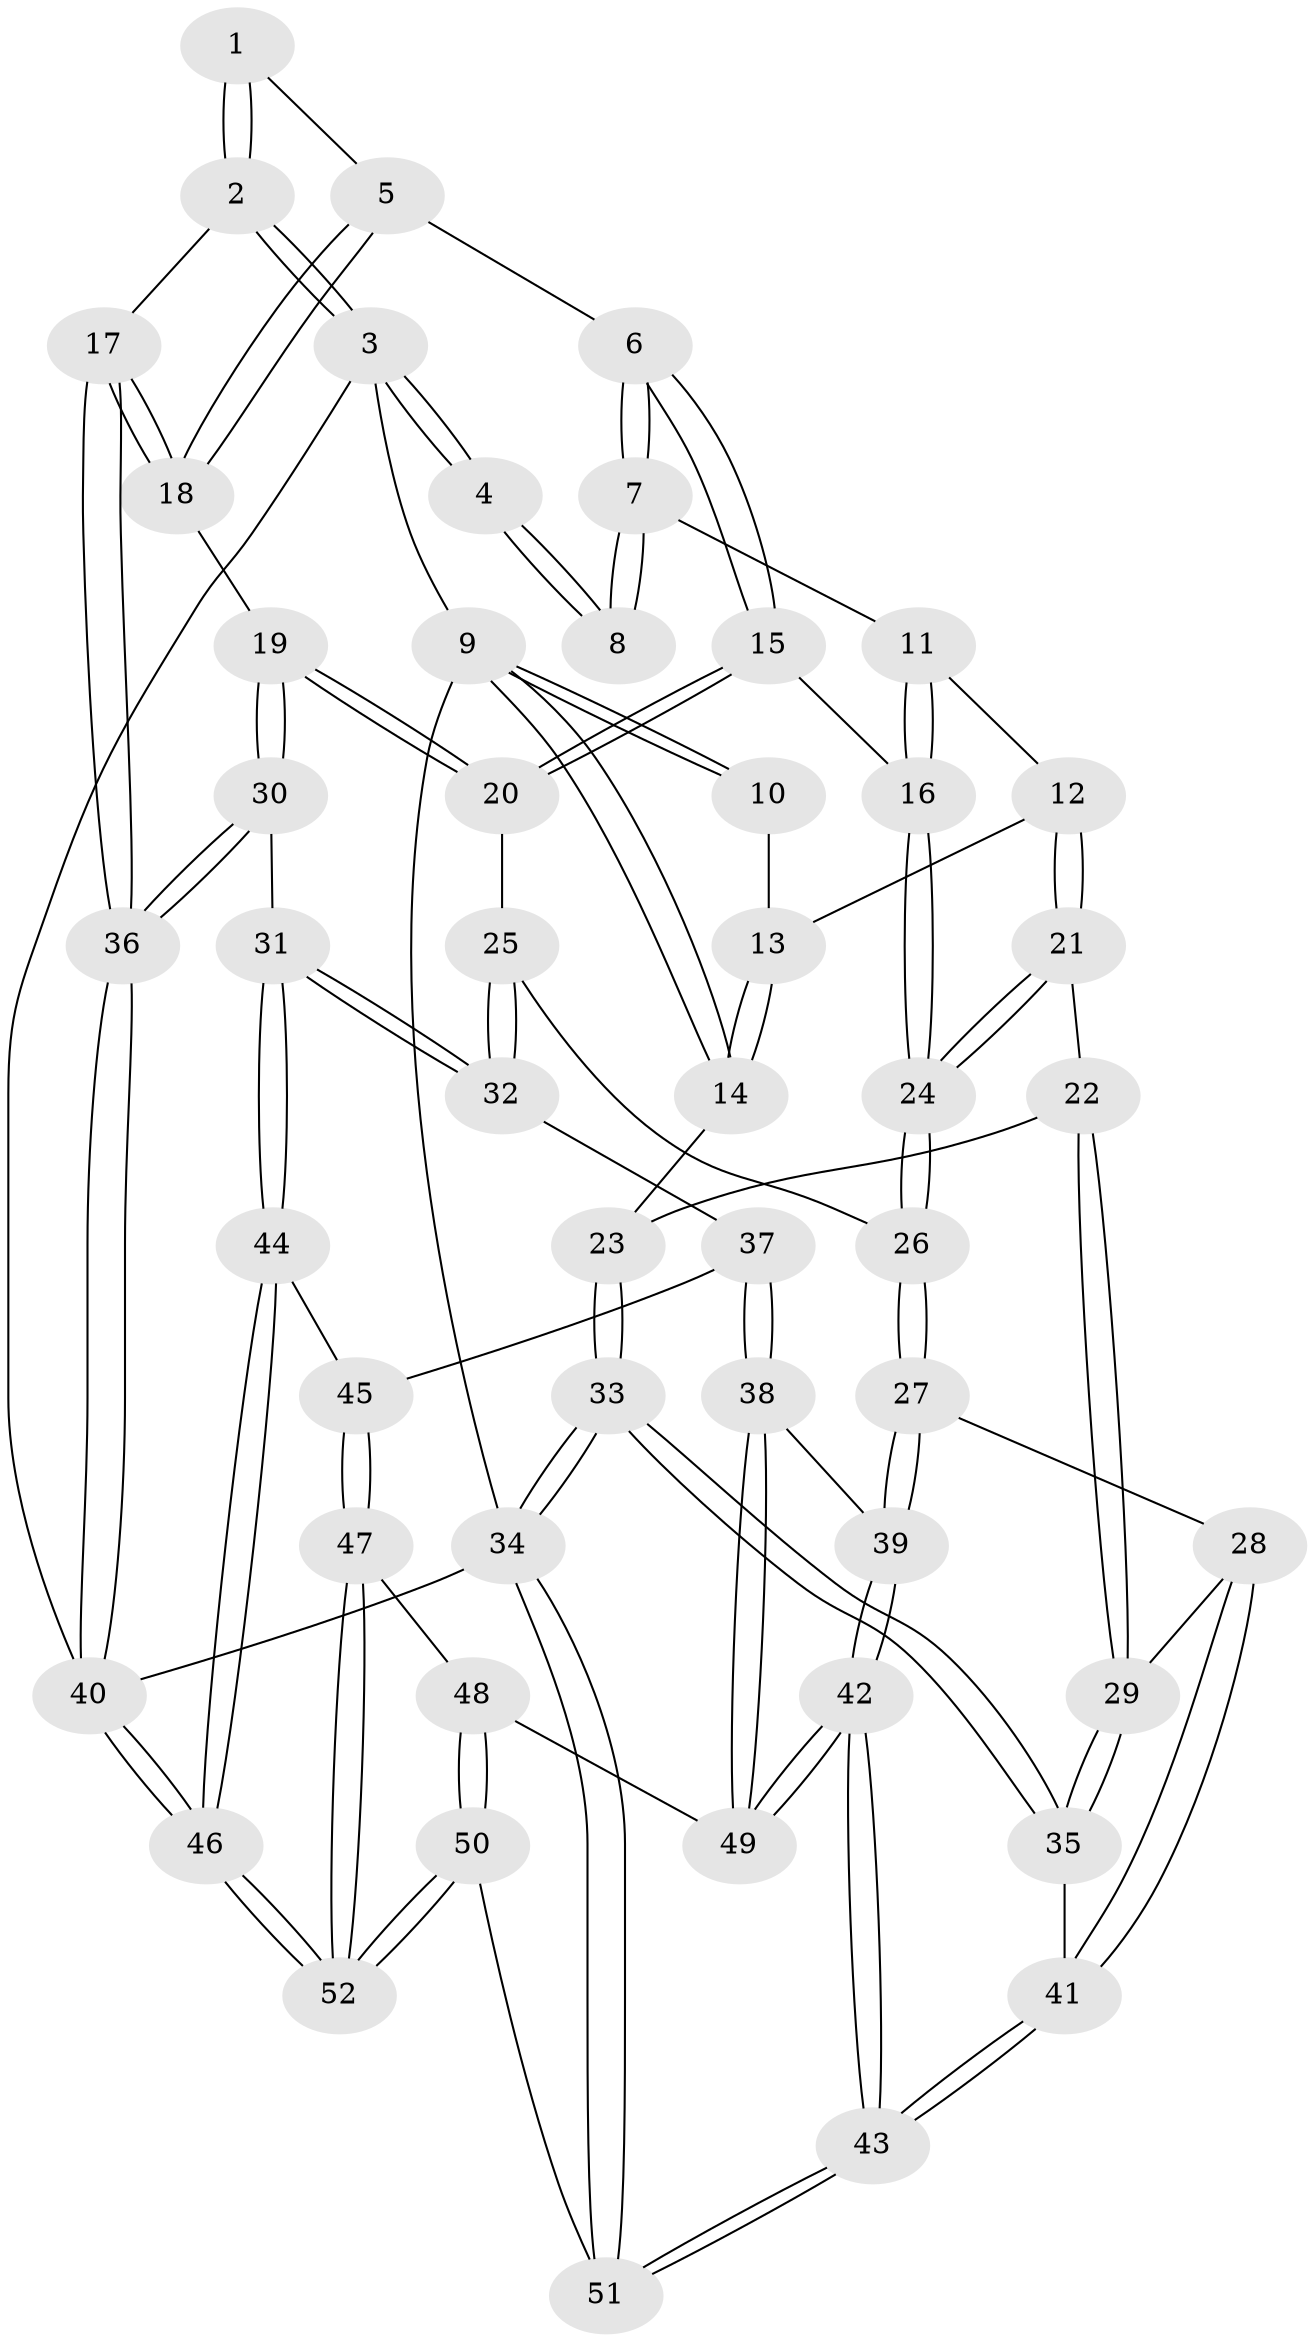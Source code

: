 // Generated by graph-tools (version 1.1) at 2025/03/03/09/25 03:03:23]
// undirected, 52 vertices, 127 edges
graph export_dot {
graph [start="1"]
  node [color=gray90,style=filled];
  1 [pos="+0.8821449678053135+0.14012669686417634"];
  2 [pos="+1+0.4300449180163311"];
  3 [pos="+1+0"];
  4 [pos="+0.8226834321204496+0"];
  5 [pos="+0.8306371613606135+0.3216053880247174"];
  6 [pos="+0.701007813466483+0.3133929289734969"];
  7 [pos="+0.5733712913524819+0.13592536707861932"];
  8 [pos="+0.6181785010647913+0"];
  9 [pos="+0+0"];
  10 [pos="+0.5180766334540109+0"];
  11 [pos="+0.541723290554846+0.1614383977828359"];
  12 [pos="+0.297965290910002+0.30939421669496336"];
  13 [pos="+0.17566060286744417+0.16588119069098942"];
  14 [pos="+0+0"];
  15 [pos="+0.6575546100774395+0.487386390763263"];
  16 [pos="+0.5307575953156298+0.46299097198296174"];
  17 [pos="+1+0.45072173828958534"];
  18 [pos="+1+0.464146295770819"];
  19 [pos="+0.9357775737650873+0.5520732262867027"];
  20 [pos="+0.66198237350685+0.49734436065006465"];
  21 [pos="+0.2871202725445255+0.3791684742903047"];
  22 [pos="+0.1665535871470616+0.46268114361439394"];
  23 [pos="+0+0.42793907251800495"];
  24 [pos="+0.3877913085168308+0.4827204092024103"];
  25 [pos="+0.6524103678753468+0.540492733332368"];
  26 [pos="+0.4135732490602734+0.6304105518204435"];
  27 [pos="+0.4099266245497475+0.6948590051636045"];
  28 [pos="+0.27211495410143527+0.7310944024856695"];
  29 [pos="+0.1639461043594468+0.6775213974134355"];
  30 [pos="+0.8710618934151814+0.6679865667484655"];
  31 [pos="+0.7584801368841181+0.7505387261376462"];
  32 [pos="+0.6594769099997121+0.7163210314726292"];
  33 [pos="+0+0.847685010947196"];
  34 [pos="+0+1"];
  35 [pos="+0+0.8412337464892009"];
  36 [pos="+1+1"];
  37 [pos="+0.6391793887959927+0.7256470317648408"];
  38 [pos="+0.5087279027302081+0.7599144780412532"];
  39 [pos="+0.4446349710412819+0.7258726931586739"];
  40 [pos="+1+1"];
  41 [pos="+0.24212078272408233+0.9229010498012314"];
  42 [pos="+0.31258537892469346+0.990823273103926"];
  43 [pos="+0.30041841749053727+1"];
  44 [pos="+0.7981789978265493+0.8782367176807271"];
  45 [pos="+0.6436700014502+0.877146758833288"];
  46 [pos="+0.968777636339278+1"];
  47 [pos="+0.6130539583289083+0.9484343591038427"];
  48 [pos="+0.513904035079634+0.8326217124908182"];
  49 [pos="+0.5121046747992107+0.8260877060032943"];
  50 [pos="+0.3983975250371307+1"];
  51 [pos="+0.3586319404963042+1"];
  52 [pos="+0.7285696719662659+1"];
  1 -- 2;
  1 -- 2;
  1 -- 5;
  2 -- 3;
  2 -- 3;
  2 -- 17;
  3 -- 4;
  3 -- 4;
  3 -- 9;
  3 -- 40;
  4 -- 8;
  4 -- 8;
  5 -- 6;
  5 -- 18;
  5 -- 18;
  6 -- 7;
  6 -- 7;
  6 -- 15;
  6 -- 15;
  7 -- 8;
  7 -- 8;
  7 -- 11;
  9 -- 10;
  9 -- 10;
  9 -- 14;
  9 -- 14;
  9 -- 34;
  10 -- 13;
  11 -- 12;
  11 -- 16;
  11 -- 16;
  12 -- 13;
  12 -- 21;
  12 -- 21;
  13 -- 14;
  13 -- 14;
  14 -- 23;
  15 -- 16;
  15 -- 20;
  15 -- 20;
  16 -- 24;
  16 -- 24;
  17 -- 18;
  17 -- 18;
  17 -- 36;
  17 -- 36;
  18 -- 19;
  19 -- 20;
  19 -- 20;
  19 -- 30;
  19 -- 30;
  20 -- 25;
  21 -- 22;
  21 -- 24;
  21 -- 24;
  22 -- 23;
  22 -- 29;
  22 -- 29;
  23 -- 33;
  23 -- 33;
  24 -- 26;
  24 -- 26;
  25 -- 26;
  25 -- 32;
  25 -- 32;
  26 -- 27;
  26 -- 27;
  27 -- 28;
  27 -- 39;
  27 -- 39;
  28 -- 29;
  28 -- 41;
  28 -- 41;
  29 -- 35;
  29 -- 35;
  30 -- 31;
  30 -- 36;
  30 -- 36;
  31 -- 32;
  31 -- 32;
  31 -- 44;
  31 -- 44;
  32 -- 37;
  33 -- 34;
  33 -- 34;
  33 -- 35;
  33 -- 35;
  34 -- 51;
  34 -- 51;
  34 -- 40;
  35 -- 41;
  36 -- 40;
  36 -- 40;
  37 -- 38;
  37 -- 38;
  37 -- 45;
  38 -- 39;
  38 -- 49;
  38 -- 49;
  39 -- 42;
  39 -- 42;
  40 -- 46;
  40 -- 46;
  41 -- 43;
  41 -- 43;
  42 -- 43;
  42 -- 43;
  42 -- 49;
  42 -- 49;
  43 -- 51;
  43 -- 51;
  44 -- 45;
  44 -- 46;
  44 -- 46;
  45 -- 47;
  45 -- 47;
  46 -- 52;
  46 -- 52;
  47 -- 48;
  47 -- 52;
  47 -- 52;
  48 -- 49;
  48 -- 50;
  48 -- 50;
  50 -- 51;
  50 -- 52;
  50 -- 52;
}
